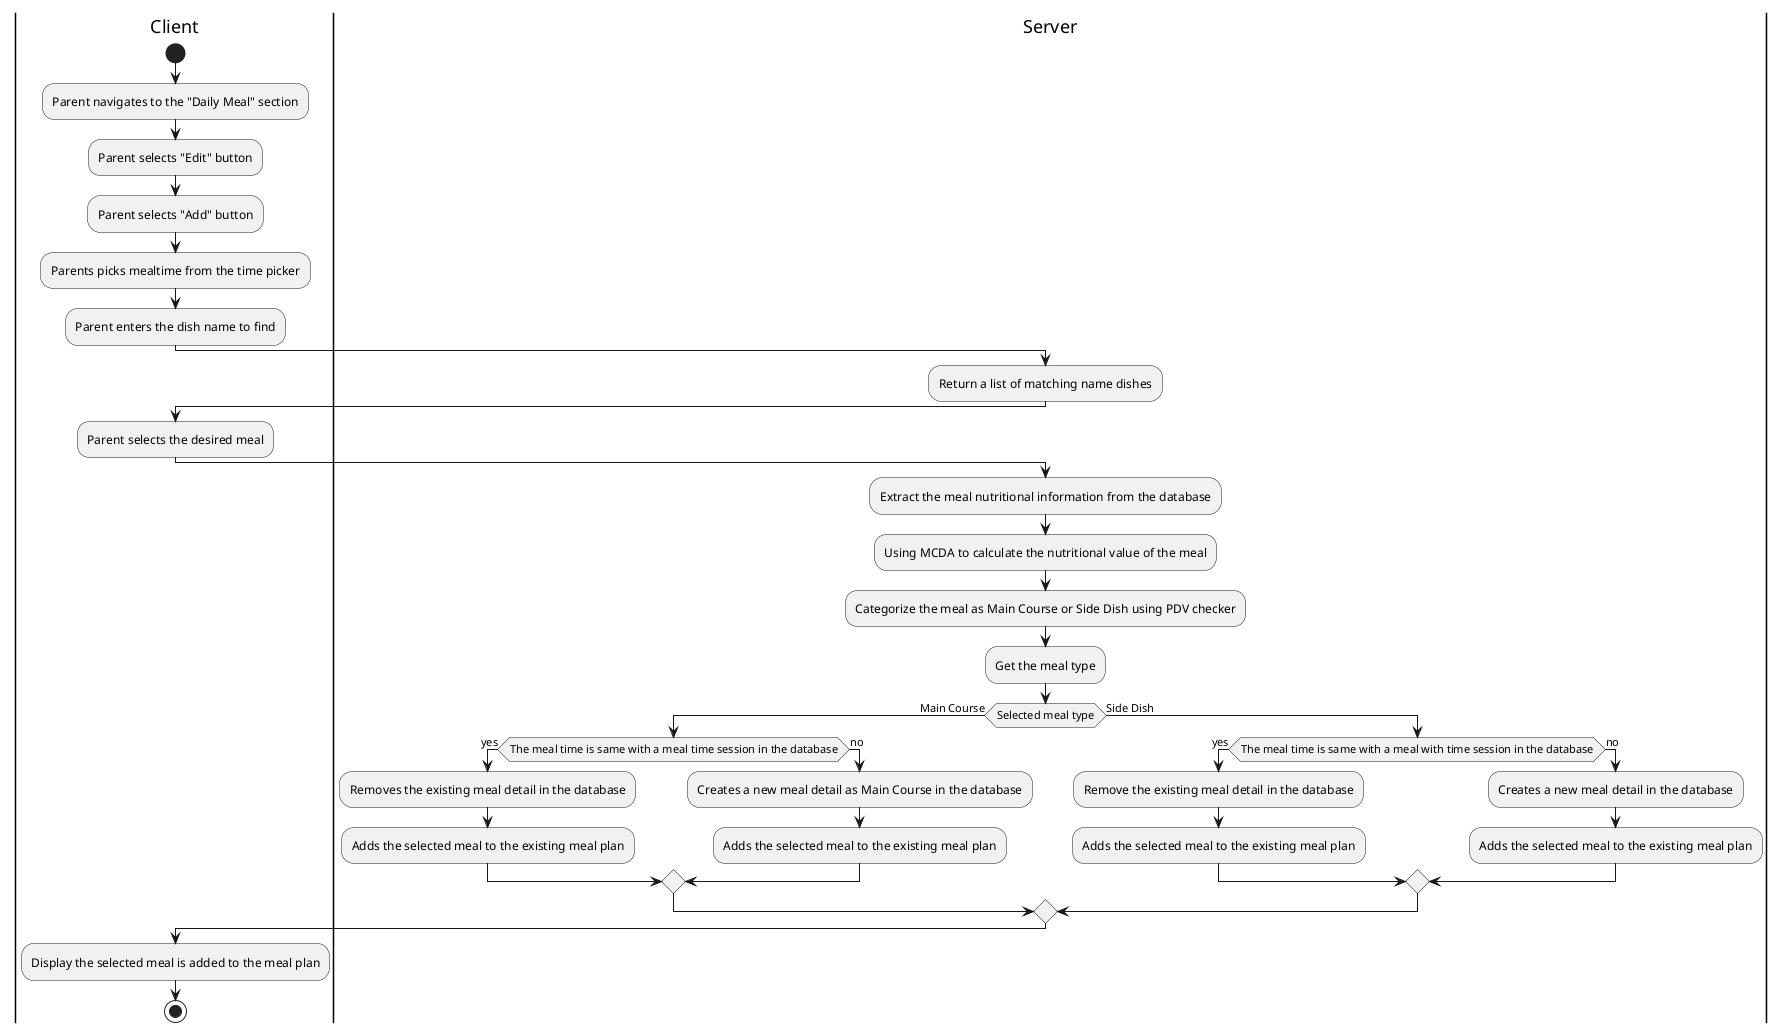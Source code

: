 @startuml
|Client|
start
:Parent navigates to the "Daily Meal" section;
:Parent selects "Edit" button;
:Parent selects "Add" button;
:Parents picks mealtime from the time picker;
:Parent enters the dish name to find;
|Server|
:Return a list of matching name dishes;
|Client|
:Parent selects the desired meal;
|Server|
:Extract the meal nutritional information from the database;
:Using MCDA to calculate the nutritional value of the meal;
:Categorize the meal as Main Course or Side Dish using PDV checker;
:Get the meal type;
if (Selected meal type) then (Main Course) 
    if(The meal time is same with a meal time session in the database) then (yes)
        :Removes the existing meal detail in the database;
        :Adds the selected meal to the existing meal plan;
        else (no)
        :Creates a new meal detail as Main Course in the database;
        :Adds the selected meal to the existing meal plan;
    endif
else (Side Dish)
    if (The meal time is same with a meal with time session in the database) then (yes)
        :Remove the existing meal detail in the database;
        :Adds the selected meal to the existing meal plan;
    else (no)
        :Creates a new meal detail in the database;
        :Adds the selected meal to the existing meal plan;
    endif
endif
|Client|
:Display the selected meal is added to the meal plan;
stop
@enduml

